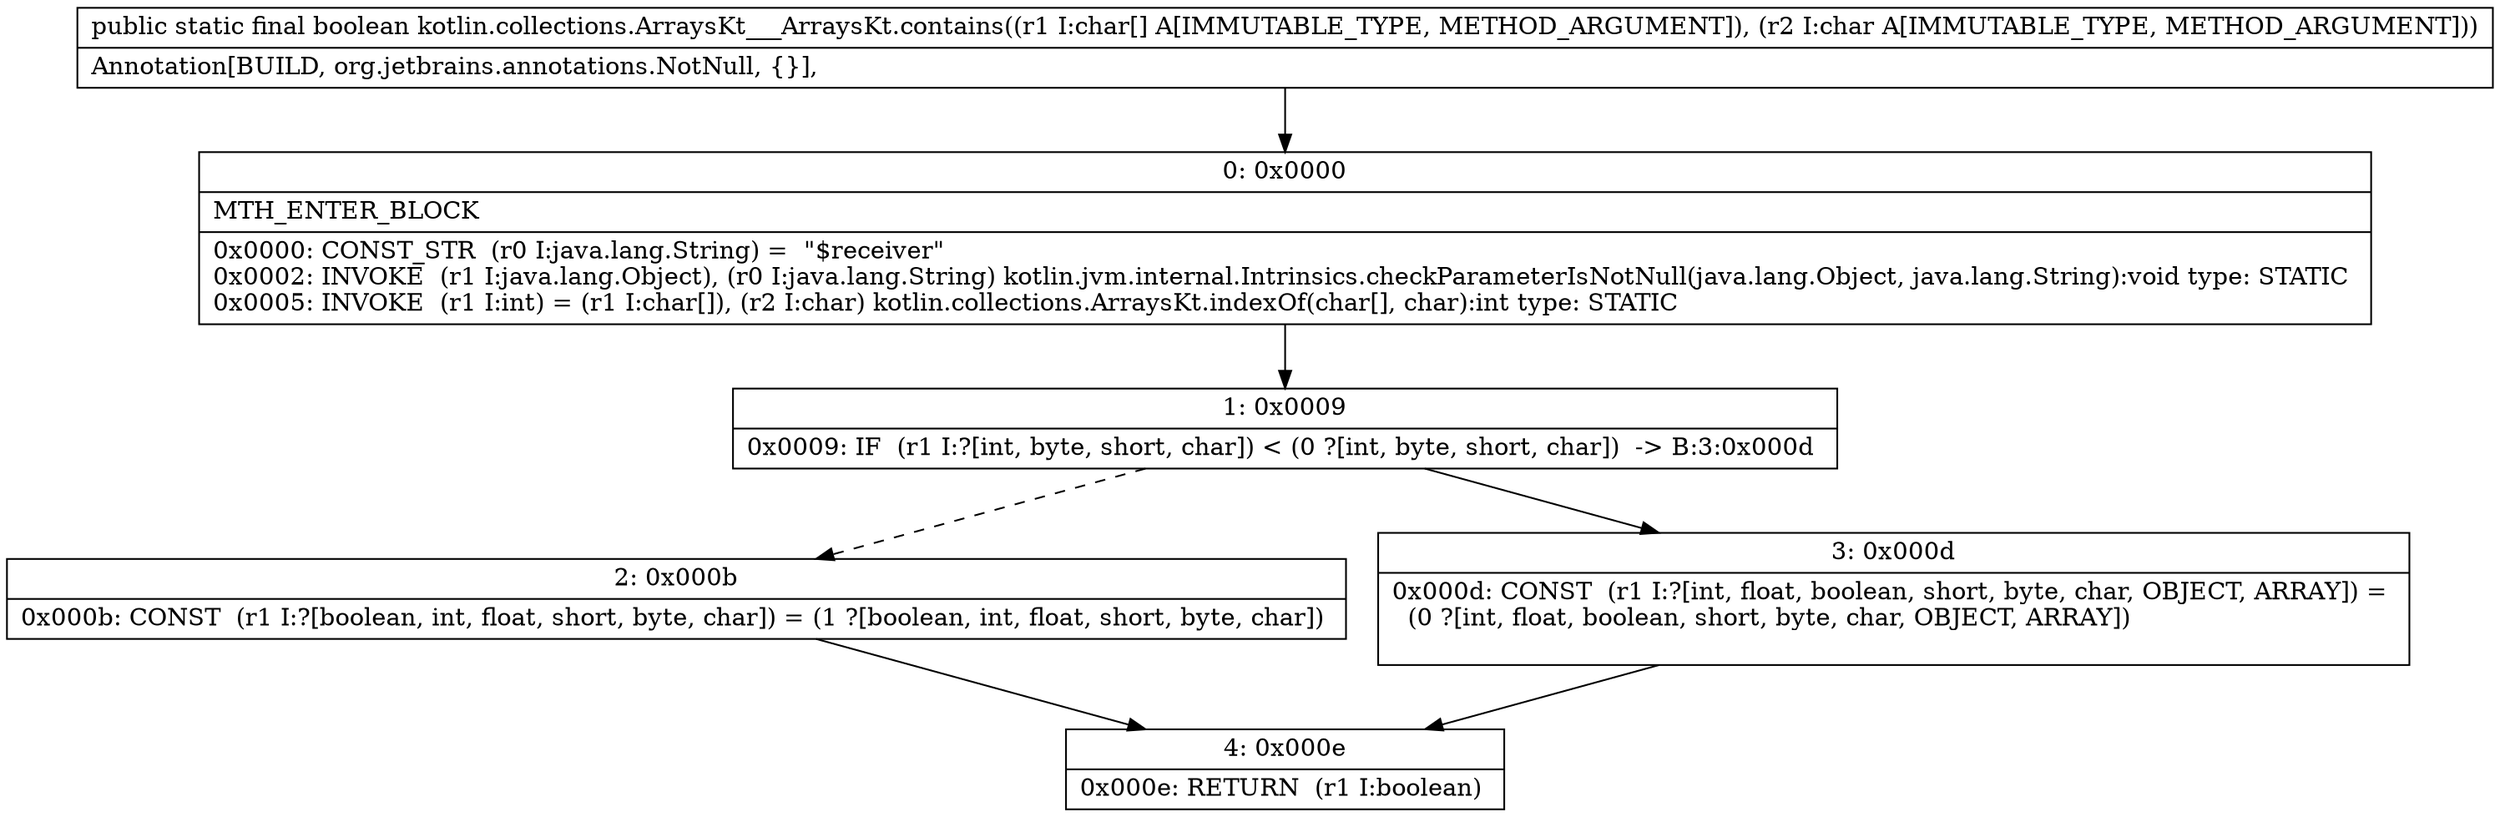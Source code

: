 digraph "CFG forkotlin.collections.ArraysKt___ArraysKt.contains([CC)Z" {
Node_0 [shape=record,label="{0\:\ 0x0000|MTH_ENTER_BLOCK\l|0x0000: CONST_STR  (r0 I:java.lang.String) =  \"$receiver\" \l0x0002: INVOKE  (r1 I:java.lang.Object), (r0 I:java.lang.String) kotlin.jvm.internal.Intrinsics.checkParameterIsNotNull(java.lang.Object, java.lang.String):void type: STATIC \l0x0005: INVOKE  (r1 I:int) = (r1 I:char[]), (r2 I:char) kotlin.collections.ArraysKt.indexOf(char[], char):int type: STATIC \l}"];
Node_1 [shape=record,label="{1\:\ 0x0009|0x0009: IF  (r1 I:?[int, byte, short, char]) \< (0 ?[int, byte, short, char])  \-\> B:3:0x000d \l}"];
Node_2 [shape=record,label="{2\:\ 0x000b|0x000b: CONST  (r1 I:?[boolean, int, float, short, byte, char]) = (1 ?[boolean, int, float, short, byte, char]) \l}"];
Node_3 [shape=record,label="{3\:\ 0x000d|0x000d: CONST  (r1 I:?[int, float, boolean, short, byte, char, OBJECT, ARRAY]) = \l  (0 ?[int, float, boolean, short, byte, char, OBJECT, ARRAY])\l \l}"];
Node_4 [shape=record,label="{4\:\ 0x000e|0x000e: RETURN  (r1 I:boolean) \l}"];
MethodNode[shape=record,label="{public static final boolean kotlin.collections.ArraysKt___ArraysKt.contains((r1 I:char[] A[IMMUTABLE_TYPE, METHOD_ARGUMENT]), (r2 I:char A[IMMUTABLE_TYPE, METHOD_ARGUMENT]))  | Annotation[BUILD, org.jetbrains.annotations.NotNull, \{\}], \l}"];
MethodNode -> Node_0;
Node_0 -> Node_1;
Node_1 -> Node_2[style=dashed];
Node_1 -> Node_3;
Node_2 -> Node_4;
Node_3 -> Node_4;
}


